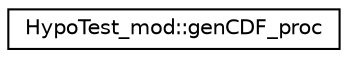 digraph "Graphical Class Hierarchy"
{
 // LATEX_PDF_SIZE
  edge [fontname="Helvetica",fontsize="10",labelfontname="Helvetica",labelfontsize="10"];
  node [fontname="Helvetica",fontsize="10",shape=record];
  rankdir="LR";
  Node0 [label="HypoTest_mod::genCDF_proc",height=0.2,width=0.4,color="black", fillcolor="white", style="filled",URL="$interfaceHypoTest__mod_1_1genCDF__proc.html",tooltip=" "];
}
